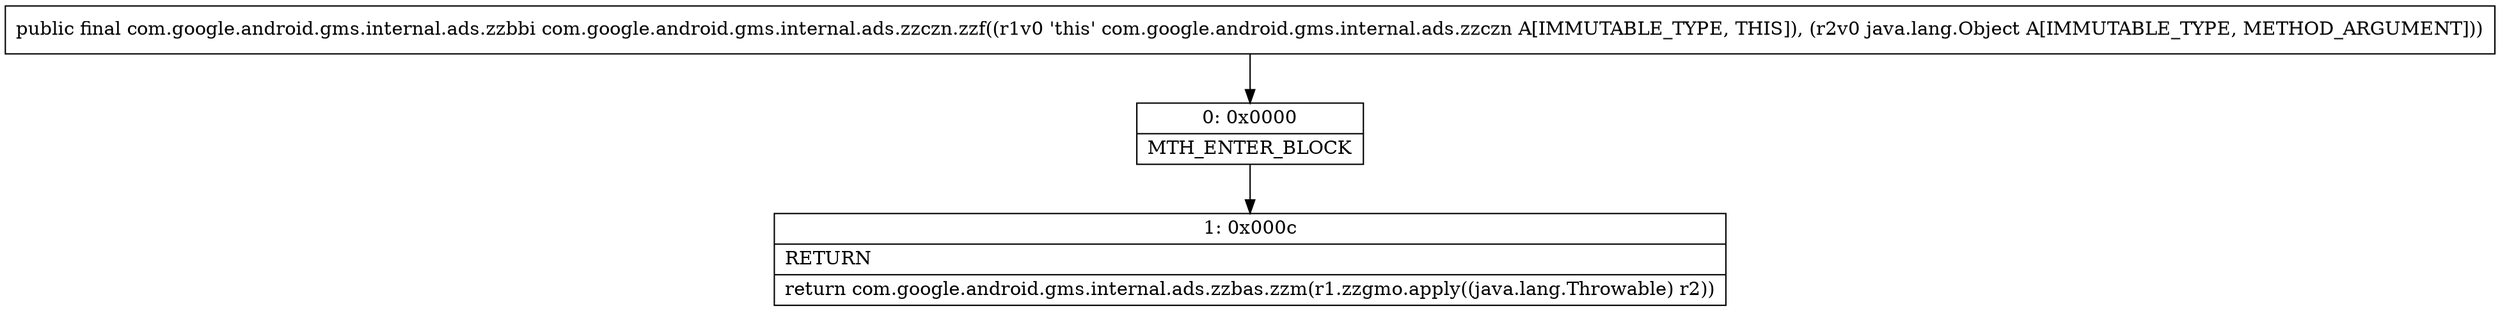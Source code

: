 digraph "CFG forcom.google.android.gms.internal.ads.zzczn.zzf(Ljava\/lang\/Object;)Lcom\/google\/android\/gms\/internal\/ads\/zzbbi;" {
Node_0 [shape=record,label="{0\:\ 0x0000|MTH_ENTER_BLOCK\l}"];
Node_1 [shape=record,label="{1\:\ 0x000c|RETURN\l|return com.google.android.gms.internal.ads.zzbas.zzm(r1.zzgmo.apply((java.lang.Throwable) r2))\l}"];
MethodNode[shape=record,label="{public final com.google.android.gms.internal.ads.zzbbi com.google.android.gms.internal.ads.zzczn.zzf((r1v0 'this' com.google.android.gms.internal.ads.zzczn A[IMMUTABLE_TYPE, THIS]), (r2v0 java.lang.Object A[IMMUTABLE_TYPE, METHOD_ARGUMENT])) }"];
MethodNode -> Node_0;
Node_0 -> Node_1;
}

